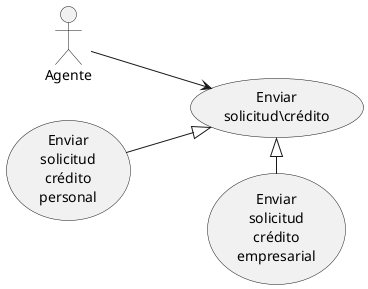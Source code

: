 @startuml
'https://plantuml.com/use-case-diagram
left to right direction

:Agente: as agente
(Enviar\nsolicitud\crédito) as envSolCred
(Enviar\nsolicitud\ncrédito\npersonal) as envSolCredPer
(Enviar\nsolicitud\ncrédito\nempresarial) as envSolCredEmpre

agente --> envSolCred
envSolCredPer --|> envSolCred
envSolCredEmpre -left--|> envSolCred

@enduml